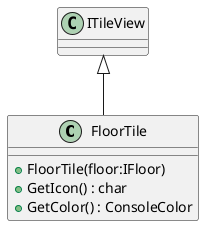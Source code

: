 @startuml
class FloorTile {
    + FloorTile(floor:IFloor)
    + GetIcon() : char
    + GetColor() : ConsoleColor
}
ITileView <|-- FloorTile
@enduml
